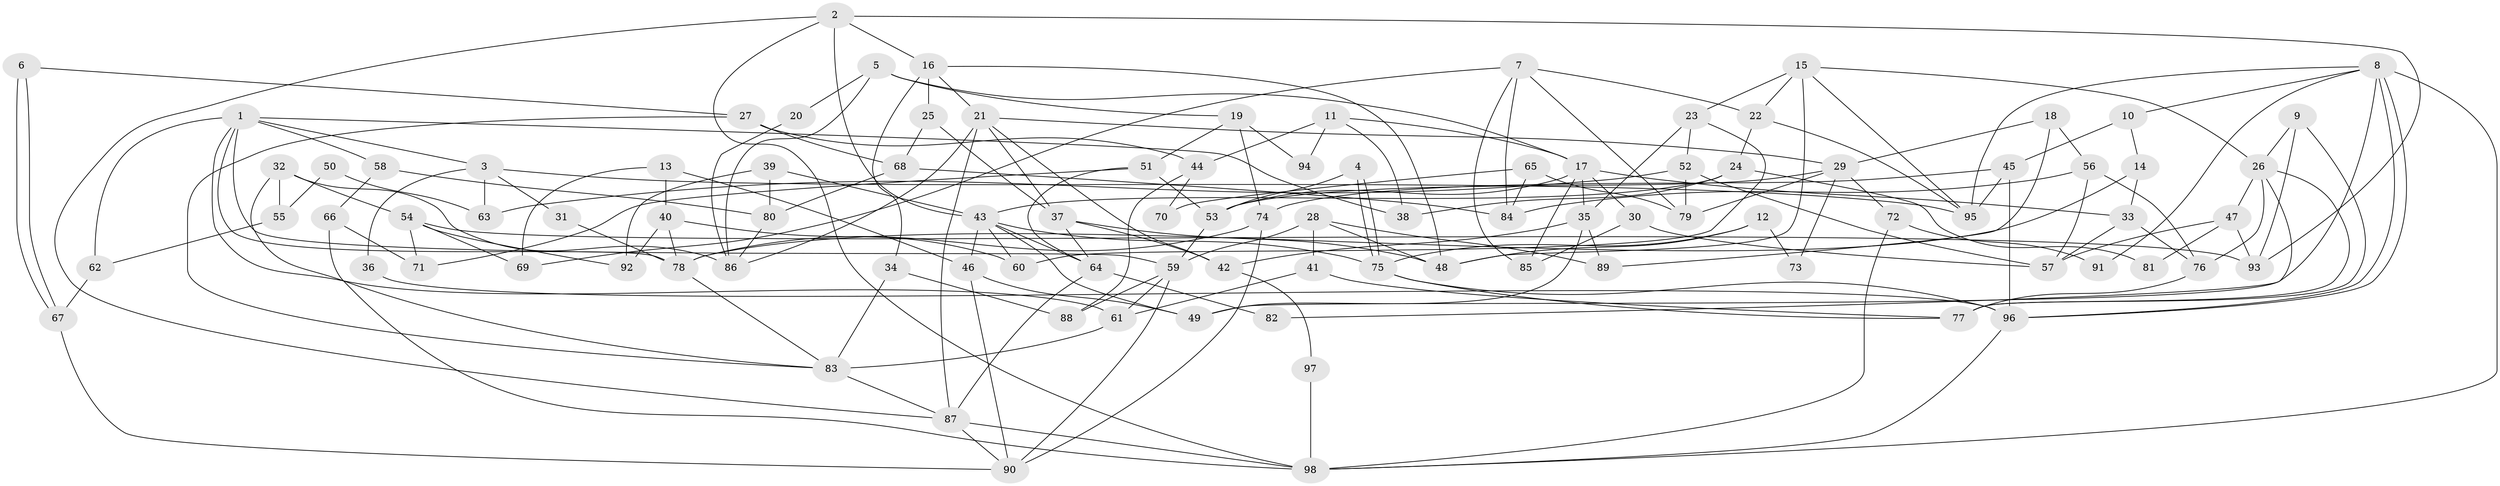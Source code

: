 // coarse degree distribution, {15: 0.034482758620689655, 8: 0.06896551724137931, 2: 0.10344827586206896, 10: 0.10344827586206896, 7: 0.2413793103448276, 6: 0.10344827586206896, 13: 0.034482758620689655, 4: 0.06896551724137931, 5: 0.06896551724137931, 1: 0.034482758620689655, 9: 0.034482758620689655, 3: 0.10344827586206896}
// Generated by graph-tools (version 1.1) at 2025/18/03/04/25 18:18:56]
// undirected, 98 vertices, 196 edges
graph export_dot {
graph [start="1"]
  node [color=gray90,style=filled];
  1;
  2;
  3;
  4;
  5;
  6;
  7;
  8;
  9;
  10;
  11;
  12;
  13;
  14;
  15;
  16;
  17;
  18;
  19;
  20;
  21;
  22;
  23;
  24;
  25;
  26;
  27;
  28;
  29;
  30;
  31;
  32;
  33;
  34;
  35;
  36;
  37;
  38;
  39;
  40;
  41;
  42;
  43;
  44;
  45;
  46;
  47;
  48;
  49;
  50;
  51;
  52;
  53;
  54;
  55;
  56;
  57;
  58;
  59;
  60;
  61;
  62;
  63;
  64;
  65;
  66;
  67;
  68;
  69;
  70;
  71;
  72;
  73;
  74;
  75;
  76;
  77;
  78;
  79;
  80;
  81;
  82;
  83;
  84;
  85;
  86;
  87;
  88;
  89;
  90;
  91;
  92;
  93;
  94;
  95;
  96;
  97;
  98;
  1 -- 59;
  1 -- 61;
  1 -- 3;
  1 -- 38;
  1 -- 58;
  1 -- 62;
  1 -- 78;
  2 -- 98;
  2 -- 93;
  2 -- 16;
  2 -- 43;
  2 -- 87;
  3 -- 95;
  3 -- 31;
  3 -- 36;
  3 -- 63;
  4 -- 53;
  4 -- 75;
  4 -- 75;
  5 -- 17;
  5 -- 19;
  5 -- 20;
  5 -- 86;
  6 -- 67;
  6 -- 67;
  6 -- 27;
  7 -- 22;
  7 -- 79;
  7 -- 69;
  7 -- 84;
  7 -- 85;
  8 -- 96;
  8 -- 96;
  8 -- 98;
  8 -- 10;
  8 -- 49;
  8 -- 91;
  8 -- 95;
  9 -- 77;
  9 -- 26;
  9 -- 93;
  10 -- 45;
  10 -- 14;
  11 -- 17;
  11 -- 44;
  11 -- 38;
  11 -- 94;
  12 -- 75;
  12 -- 48;
  12 -- 73;
  13 -- 46;
  13 -- 69;
  13 -- 40;
  14 -- 78;
  14 -- 33;
  15 -- 23;
  15 -- 22;
  15 -- 26;
  15 -- 48;
  15 -- 95;
  16 -- 21;
  16 -- 25;
  16 -- 34;
  16 -- 48;
  17 -- 33;
  17 -- 35;
  17 -- 30;
  17 -- 53;
  17 -- 85;
  18 -- 89;
  18 -- 56;
  18 -- 29;
  19 -- 51;
  19 -- 74;
  19 -- 94;
  20 -- 86;
  21 -- 37;
  21 -- 87;
  21 -- 29;
  21 -- 42;
  21 -- 86;
  22 -- 95;
  22 -- 24;
  23 -- 35;
  23 -- 60;
  23 -- 52;
  24 -- 43;
  24 -- 38;
  24 -- 81;
  25 -- 37;
  25 -- 68;
  26 -- 77;
  26 -- 47;
  26 -- 76;
  26 -- 82;
  27 -- 68;
  27 -- 83;
  27 -- 44;
  28 -- 59;
  28 -- 48;
  28 -- 41;
  28 -- 89;
  29 -- 53;
  29 -- 72;
  29 -- 73;
  29 -- 79;
  30 -- 85;
  30 -- 57;
  31 -- 78;
  32 -- 54;
  32 -- 86;
  32 -- 55;
  32 -- 83;
  33 -- 57;
  33 -- 76;
  34 -- 83;
  34 -- 88;
  35 -- 49;
  35 -- 42;
  35 -- 89;
  36 -- 96;
  37 -- 64;
  37 -- 48;
  37 -- 42;
  39 -- 43;
  39 -- 80;
  39 -- 92;
  40 -- 78;
  40 -- 60;
  40 -- 92;
  41 -- 77;
  41 -- 61;
  42 -- 97;
  43 -- 49;
  43 -- 46;
  43 -- 60;
  43 -- 64;
  43 -- 75;
  44 -- 88;
  44 -- 70;
  45 -- 96;
  45 -- 95;
  45 -- 74;
  46 -- 90;
  46 -- 49;
  47 -- 93;
  47 -- 57;
  47 -- 81;
  50 -- 63;
  50 -- 55;
  51 -- 64;
  51 -- 53;
  51 -- 71;
  52 -- 57;
  52 -- 63;
  52 -- 79;
  53 -- 59;
  54 -- 71;
  54 -- 92;
  54 -- 69;
  54 -- 93;
  55 -- 62;
  56 -- 76;
  56 -- 57;
  56 -- 84;
  58 -- 80;
  58 -- 66;
  59 -- 61;
  59 -- 88;
  59 -- 90;
  61 -- 83;
  62 -- 67;
  64 -- 87;
  64 -- 82;
  65 -- 84;
  65 -- 79;
  65 -- 70;
  66 -- 98;
  66 -- 71;
  67 -- 90;
  68 -- 84;
  68 -- 80;
  72 -- 98;
  72 -- 91;
  74 -- 90;
  74 -- 78;
  75 -- 77;
  75 -- 96;
  76 -- 77;
  78 -- 83;
  80 -- 86;
  83 -- 87;
  87 -- 90;
  87 -- 98;
  96 -- 98;
  97 -- 98;
}
